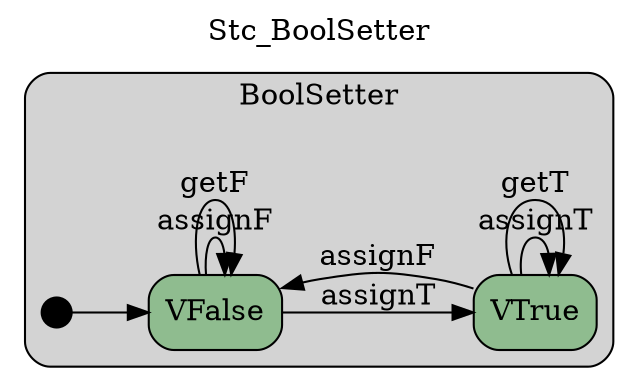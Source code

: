 digraph {
compound=true;
rankdir=LR;
label="Stc_BoolSetter";
labelloc=t;
subgraph cluster_BoolSetter {
style="filled,rounded";
label ="BoolSetter";
fillcolor = lightgray;
init_St [shape = point,fillcolor=black,height=.2,width=.2,label=""];

VFalse [shape=box,fillcolor=darkseagreen,style="filled,rounded",label=VFalse];
VTrue [shape=box,fillcolor=darkseagreen,style="filled,rounded",label=VTrue];

init_St->VFalse[label="",  ];
VFalse->VTrue[label="assignT",  ];
VTrue->VFalse[label="assignF",  ];
VTrue->VTrue[label="assignT",  ];
VTrue->VTrue[label="getT",  ];
VFalse->VFalse[label="assignF",  ];
VFalse->VFalse[label="getF",  ];
}
}